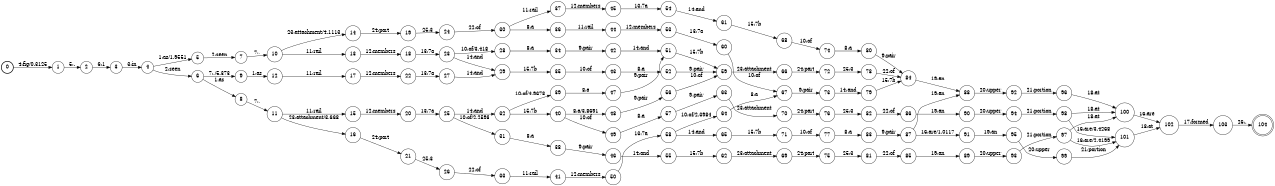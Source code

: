 digraph FST {
rankdir = LR;
size = "8.5,11";
label = "";
center = 1;
orientation = Portrait;
ranksep = "0.4";
nodesep = "0.25";
0 [label = "0", shape = circle, style = bold, fontsize = 14]
	0 -> 1 [label = "4:fig/0.3125", fontsize = 14];
1 [label = "1", shape = circle, style = solid, fontsize = 14]
	1 -> 2 [label = "5:.", fontsize = 14];
2 [label = "2", shape = circle, style = solid, fontsize = 14]
	2 -> 3 [label = "6:1", fontsize = 14];
3 [label = "3", shape = circle, style = solid, fontsize = 14]
	3 -> 4 [label = "3:in", fontsize = 14];
4 [label = "4", shape = circle, style = solid, fontsize = 14]
	4 -> 5 [label = "1:as/1.9551", fontsize = 14];
	4 -> 6 [label = "2:seen", fontsize = 14];
5 [label = "5", shape = circle, style = solid, fontsize = 14]
	5 -> 7 [label = "2:seen", fontsize = 14];
6 [label = "6", shape = circle, style = solid, fontsize = 14]
	6 -> 8 [label = "1:as", fontsize = 14];
	6 -> 9 [label = "7:,/5.373", fontsize = 14];
7 [label = "7", shape = circle, style = solid, fontsize = 14]
	7 -> 10 [label = "7:,", fontsize = 14];
8 [label = "8", shape = circle, style = solid, fontsize = 14]
	8 -> 11 [label = "7:,", fontsize = 14];
9 [label = "9", shape = circle, style = solid, fontsize = 14]
	9 -> 12 [label = "1:as", fontsize = 14];
10 [label = "10", shape = circle, style = solid, fontsize = 14]
	10 -> 13 [label = "11:rail", fontsize = 14];
	10 -> 14 [label = "23:attachment/4.1113", fontsize = 14];
11 [label = "11", shape = circle, style = solid, fontsize = 14]
	11 -> 15 [label = "11:rail", fontsize = 14];
	11 -> 16 [label = "23:attachment/3.668", fontsize = 14];
12 [label = "12", shape = circle, style = solid, fontsize = 14]
	12 -> 17 [label = "11:rail", fontsize = 14];
13 [label = "13", shape = circle, style = solid, fontsize = 14]
	13 -> 18 [label = "12:members", fontsize = 14];
14 [label = "14", shape = circle, style = solid, fontsize = 14]
	14 -> 19 [label = "24:part", fontsize = 14];
15 [label = "15", shape = circle, style = solid, fontsize = 14]
	15 -> 20 [label = "12:members", fontsize = 14];
16 [label = "16", shape = circle, style = solid, fontsize = 14]
	16 -> 21 [label = "24:part", fontsize = 14];
17 [label = "17", shape = circle, style = solid, fontsize = 14]
	17 -> 22 [label = "12:members", fontsize = 14];
18 [label = "18", shape = circle, style = solid, fontsize = 14]
	18 -> 23 [label = "13:7a", fontsize = 14];
19 [label = "19", shape = circle, style = solid, fontsize = 14]
	19 -> 24 [label = "25:3", fontsize = 14];
20 [label = "20", shape = circle, style = solid, fontsize = 14]
	20 -> 25 [label = "13:7a", fontsize = 14];
21 [label = "21", shape = circle, style = solid, fontsize = 14]
	21 -> 26 [label = "25:3", fontsize = 14];
22 [label = "22", shape = circle, style = solid, fontsize = 14]
	22 -> 27 [label = "13:7a", fontsize = 14];
23 [label = "23", shape = circle, style = solid, fontsize = 14]
	23 -> 29 [label = "14:and", fontsize = 14];
	23 -> 28 [label = "10:of/3.418", fontsize = 14];
24 [label = "24", shape = circle, style = solid, fontsize = 14]
	24 -> 30 [label = "22:of", fontsize = 14];
25 [label = "25", shape = circle, style = solid, fontsize = 14]
	25 -> 32 [label = "14:and", fontsize = 14];
	25 -> 31 [label = "10:of/2.2598", fontsize = 14];
26 [label = "26", shape = circle, style = solid, fontsize = 14]
	26 -> 33 [label = "22:of", fontsize = 14];
27 [label = "27", shape = circle, style = solid, fontsize = 14]
	27 -> 29 [label = "14:and", fontsize = 14];
28 [label = "28", shape = circle, style = solid, fontsize = 14]
	28 -> 34 [label = "8:a", fontsize = 14];
29 [label = "29", shape = circle, style = solid, fontsize = 14]
	29 -> 35 [label = "15:7b", fontsize = 14];
30 [label = "30", shape = circle, style = solid, fontsize = 14]
	30 -> 36 [label = "8:a", fontsize = 14];
	30 -> 37 [label = "11:rail", fontsize = 14];
31 [label = "31", shape = circle, style = solid, fontsize = 14]
	31 -> 38 [label = "8:a", fontsize = 14];
32 [label = "32", shape = circle, style = solid, fontsize = 14]
	32 -> 40 [label = "15:7b", fontsize = 14];
	32 -> 39 [label = "10:of/4.9678", fontsize = 14];
33 [label = "33", shape = circle, style = solid, fontsize = 14]
	33 -> 41 [label = "11:rail", fontsize = 14];
34 [label = "34", shape = circle, style = solid, fontsize = 14]
	34 -> 42 [label = "9:pair", fontsize = 14];
35 [label = "35", shape = circle, style = solid, fontsize = 14]
	35 -> 43 [label = "10:of", fontsize = 14];
36 [label = "36", shape = circle, style = solid, fontsize = 14]
	36 -> 44 [label = "11:rail", fontsize = 14];
37 [label = "37", shape = circle, style = solid, fontsize = 14]
	37 -> 45 [label = "12:members", fontsize = 14];
38 [label = "38", shape = circle, style = solid, fontsize = 14]
	38 -> 46 [label = "9:pair", fontsize = 14];
39 [label = "39", shape = circle, style = solid, fontsize = 14]
	39 -> 47 [label = "8:a", fontsize = 14];
40 [label = "40", shape = circle, style = solid, fontsize = 14]
	40 -> 48 [label = "8:a/3.8691", fontsize = 14];
	40 -> 49 [label = "10:of", fontsize = 14];
41 [label = "41", shape = circle, style = solid, fontsize = 14]
	41 -> 50 [label = "12:members", fontsize = 14];
42 [label = "42", shape = circle, style = solid, fontsize = 14]
	42 -> 51 [label = "14:and", fontsize = 14];
43 [label = "43", shape = circle, style = solid, fontsize = 14]
	43 -> 52 [label = "8:a", fontsize = 14];
44 [label = "44", shape = circle, style = solid, fontsize = 14]
	44 -> 53 [label = "12:members", fontsize = 14];
45 [label = "45", shape = circle, style = solid, fontsize = 14]
	45 -> 54 [label = "13:7a", fontsize = 14];
46 [label = "46", shape = circle, style = solid, fontsize = 14]
	46 -> 55 [label = "14:and", fontsize = 14];
47 [label = "47", shape = circle, style = solid, fontsize = 14]
	47 -> 51 [label = "9:pair", fontsize = 14];
48 [label = "48", shape = circle, style = solid, fontsize = 14]
	48 -> 56 [label = "9:pair", fontsize = 14];
49 [label = "49", shape = circle, style = solid, fontsize = 14]
	49 -> 57 [label = "8:a", fontsize = 14];
50 [label = "50", shape = circle, style = solid, fontsize = 14]
	50 -> 58 [label = "13:7a", fontsize = 14];
51 [label = "51", shape = circle, style = solid, fontsize = 14]
	51 -> 59 [label = "15:7b", fontsize = 14];
52 [label = "52", shape = circle, style = solid, fontsize = 14]
	52 -> 59 [label = "9:pair", fontsize = 14];
53 [label = "53", shape = circle, style = solid, fontsize = 14]
	53 -> 60 [label = "13:7a", fontsize = 14];
54 [label = "54", shape = circle, style = solid, fontsize = 14]
	54 -> 61 [label = "14:and", fontsize = 14];
55 [label = "55", shape = circle, style = solid, fontsize = 14]
	55 -> 62 [label = "15:7b", fontsize = 14];
56 [label = "56", shape = circle, style = solid, fontsize = 14]
	56 -> 59 [label = "10:of", fontsize = 14];
57 [label = "57", shape = circle, style = solid, fontsize = 14]
	57 -> 63 [label = "9:pair", fontsize = 14];
58 [label = "58", shape = circle, style = solid, fontsize = 14]
	58 -> 65 [label = "14:and", fontsize = 14];
	58 -> 64 [label = "10:of/2.3984", fontsize = 14];
59 [label = "59", shape = circle, style = solid, fontsize = 14]
	59 -> 66 [label = "23:attachment", fontsize = 14];
60 [label = "60", shape = circle, style = solid, fontsize = 14]
	60 -> 67 [label = "10:of", fontsize = 14];
61 [label = "61", shape = circle, style = solid, fontsize = 14]
	61 -> 68 [label = "15:7b", fontsize = 14];
62 [label = "62", shape = circle, style = solid, fontsize = 14]
	62 -> 69 [label = "23:attachment", fontsize = 14];
63 [label = "63", shape = circle, style = solid, fontsize = 14]
	63 -> 70 [label = "23:attachment", fontsize = 14];
64 [label = "64", shape = circle, style = solid, fontsize = 14]
	64 -> 67 [label = "8:a", fontsize = 14];
65 [label = "65", shape = circle, style = solid, fontsize = 14]
	65 -> 71 [label = "15:7b", fontsize = 14];
66 [label = "66", shape = circle, style = solid, fontsize = 14]
	66 -> 72 [label = "24:part", fontsize = 14];
67 [label = "67", shape = circle, style = solid, fontsize = 14]
	67 -> 73 [label = "9:pair", fontsize = 14];
68 [label = "68", shape = circle, style = solid, fontsize = 14]
	68 -> 74 [label = "10:of", fontsize = 14];
69 [label = "69", shape = circle, style = solid, fontsize = 14]
	69 -> 75 [label = "24:part", fontsize = 14];
70 [label = "70", shape = circle, style = solid, fontsize = 14]
	70 -> 76 [label = "24:part", fontsize = 14];
71 [label = "71", shape = circle, style = solid, fontsize = 14]
	71 -> 77 [label = "10:of", fontsize = 14];
72 [label = "72", shape = circle, style = solid, fontsize = 14]
	72 -> 78 [label = "25:3", fontsize = 14];
73 [label = "73", shape = circle, style = solid, fontsize = 14]
	73 -> 79 [label = "14:and", fontsize = 14];
74 [label = "74", shape = circle, style = solid, fontsize = 14]
	74 -> 80 [label = "8:a", fontsize = 14];
75 [label = "75", shape = circle, style = solid, fontsize = 14]
	75 -> 81 [label = "25:3", fontsize = 14];
76 [label = "76", shape = circle, style = solid, fontsize = 14]
	76 -> 82 [label = "25:3", fontsize = 14];
77 [label = "77", shape = circle, style = solid, fontsize = 14]
	77 -> 83 [label = "8:a", fontsize = 14];
78 [label = "78", shape = circle, style = solid, fontsize = 14]
	78 -> 84 [label = "22:of", fontsize = 14];
79 [label = "79", shape = circle, style = solid, fontsize = 14]
	79 -> 84 [label = "15:7b", fontsize = 14];
80 [label = "80", shape = circle, style = solid, fontsize = 14]
	80 -> 84 [label = "9:pair", fontsize = 14];
81 [label = "81", shape = circle, style = solid, fontsize = 14]
	81 -> 85 [label = "22:of", fontsize = 14];
82 [label = "82", shape = circle, style = solid, fontsize = 14]
	82 -> 86 [label = "22:of", fontsize = 14];
83 [label = "83", shape = circle, style = solid, fontsize = 14]
	83 -> 87 [label = "9:pair", fontsize = 14];
84 [label = "84", shape = circle, style = solid, fontsize = 14]
	84 -> 88 [label = "19:an", fontsize = 14];
85 [label = "85", shape = circle, style = solid, fontsize = 14]
	85 -> 89 [label = "19:an", fontsize = 14];
86 [label = "86", shape = circle, style = solid, fontsize = 14]
	86 -> 90 [label = "19:an", fontsize = 14];
87 [label = "87", shape = circle, style = solid, fontsize = 14]
	87 -> 91 [label = "16:are/1.0117", fontsize = 14];
	87 -> 88 [label = "19:an", fontsize = 14];
88 [label = "88", shape = circle, style = solid, fontsize = 14]
	88 -> 92 [label = "20:upper", fontsize = 14];
89 [label = "89", shape = circle, style = solid, fontsize = 14]
	89 -> 93 [label = "20:upper", fontsize = 14];
90 [label = "90", shape = circle, style = solid, fontsize = 14]
	90 -> 94 [label = "20:upper", fontsize = 14];
91 [label = "91", shape = circle, style = solid, fontsize = 14]
	91 -> 95 [label = "19:an", fontsize = 14];
92 [label = "92", shape = circle, style = solid, fontsize = 14]
	92 -> 96 [label = "21:portion", fontsize = 14];
93 [label = "93", shape = circle, style = solid, fontsize = 14]
	93 -> 97 [label = "21:portion", fontsize = 14];
94 [label = "94", shape = circle, style = solid, fontsize = 14]
	94 -> 98 [label = "21:portion", fontsize = 14];
95 [label = "95", shape = circle, style = solid, fontsize = 14]
	95 -> 99 [label = "20:upper", fontsize = 14];
96 [label = "96", shape = circle, style = solid, fontsize = 14]
	96 -> 100 [label = "18:at", fontsize = 14];
97 [label = "97", shape = circle, style = solid, fontsize = 14]
	97 -> 101 [label = "16:are/2.4199", fontsize = 14];
	97 -> 100 [label = "18:at", fontsize = 14];
98 [label = "98", shape = circle, style = solid, fontsize = 14]
	98 -> 101 [label = "16:are/3.4268", fontsize = 14];
	98 -> 100 [label = "18:at", fontsize = 14];
99 [label = "99", shape = circle, style = solid, fontsize = 14]
	99 -> 101 [label = "21:portion", fontsize = 14];
100 [label = "100", shape = circle, style = solid, fontsize = 14]
	100 -> 102 [label = "16:are", fontsize = 14];
101 [label = "101", shape = circle, style = solid, fontsize = 14]
	101 -> 102 [label = "18:at", fontsize = 14];
102 [label = "102", shape = circle, style = solid, fontsize = 14]
	102 -> 103 [label = "17:formed", fontsize = 14];
103 [label = "103", shape = circle, style = solid, fontsize = 14]
	103 -> 104 [label = "26:.", fontsize = 14];
104 [label = "104", shape = doublecircle, style = solid, fontsize = 14]
}
